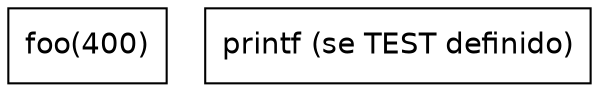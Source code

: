 digraph DFG_main {
    node [shape=box, fontname="Helvetica"];
    edge [fontname="Helvetica"];

    // A funcao main nao possui dependencias de dados significativas.
    // A chamada foo(400) e independente.
    foo_call [label="foo(400)"];
    printf_call [label="printf (se TEST definido)"];

    // Sem dependencias de dados explicitas.
}